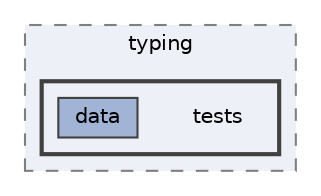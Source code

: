 digraph "/home/jam/Research/IRES-2025/dev/src/llm-scripts/testing/hypothesis-testing/hyp-env/lib/python3.12/site-packages/numpy/typing/tests"
{
 // LATEX_PDF_SIZE
  bgcolor="transparent";
  edge [fontname=Helvetica,fontsize=10,labelfontname=Helvetica,labelfontsize=10];
  node [fontname=Helvetica,fontsize=10,shape=box,height=0.2,width=0.4];
  compound=true
  subgraph clusterdir_8310f3617307bf9eeaef225dea2ce82e {
    graph [ bgcolor="#edf0f7", pencolor="grey50", label="typing", fontname=Helvetica,fontsize=10 style="filled,dashed", URL="dir_8310f3617307bf9eeaef225dea2ce82e.html",tooltip=""]
  subgraph clusterdir_8b128efcac1b9373f94daa44b71092ed {
    graph [ bgcolor="#edf0f7", pencolor="grey25", label="", fontname=Helvetica,fontsize=10 style="filled,bold", URL="dir_8b128efcac1b9373f94daa44b71092ed.html",tooltip=""]
    dir_8b128efcac1b9373f94daa44b71092ed [shape=plaintext, label="tests"];
  dir_42e9ea19b90e23ef79fc75db92d5c90d [label="data", fillcolor="#a2b4d6", color="grey25", style="filled", URL="dir_42e9ea19b90e23ef79fc75db92d5c90d.html",tooltip=""];
  }
  }
}
